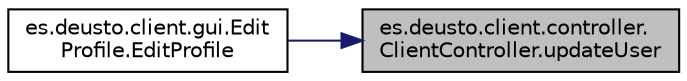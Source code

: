 digraph "es.deusto.client.controller.ClientController.updateUser"
{
 // LATEX_PDF_SIZE
  edge [fontname="Helvetica",fontsize="10",labelfontname="Helvetica",labelfontsize="10"];
  node [fontname="Helvetica",fontsize="10",shape=record];
  rankdir="RL";
  Node54 [label="es.deusto.client.controller.\lClientController.updateUser",height=0.2,width=0.4,color="black", fillcolor="grey75", style="filled", fontcolor="black",tooltip=" "];
  Node54 -> Node55 [dir="back",color="midnightblue",fontsize="10",style="solid"];
  Node55 [label="es.deusto.client.gui.Edit\lProfile.EditProfile",height=0.2,width=0.4,color="black", fillcolor="white", style="filled",URL="$classes_1_1deusto_1_1client_1_1gui_1_1_edit_profile.html#a0302d5f1a2df66b4e4ce357ec32015bd",tooltip=" "];
}
